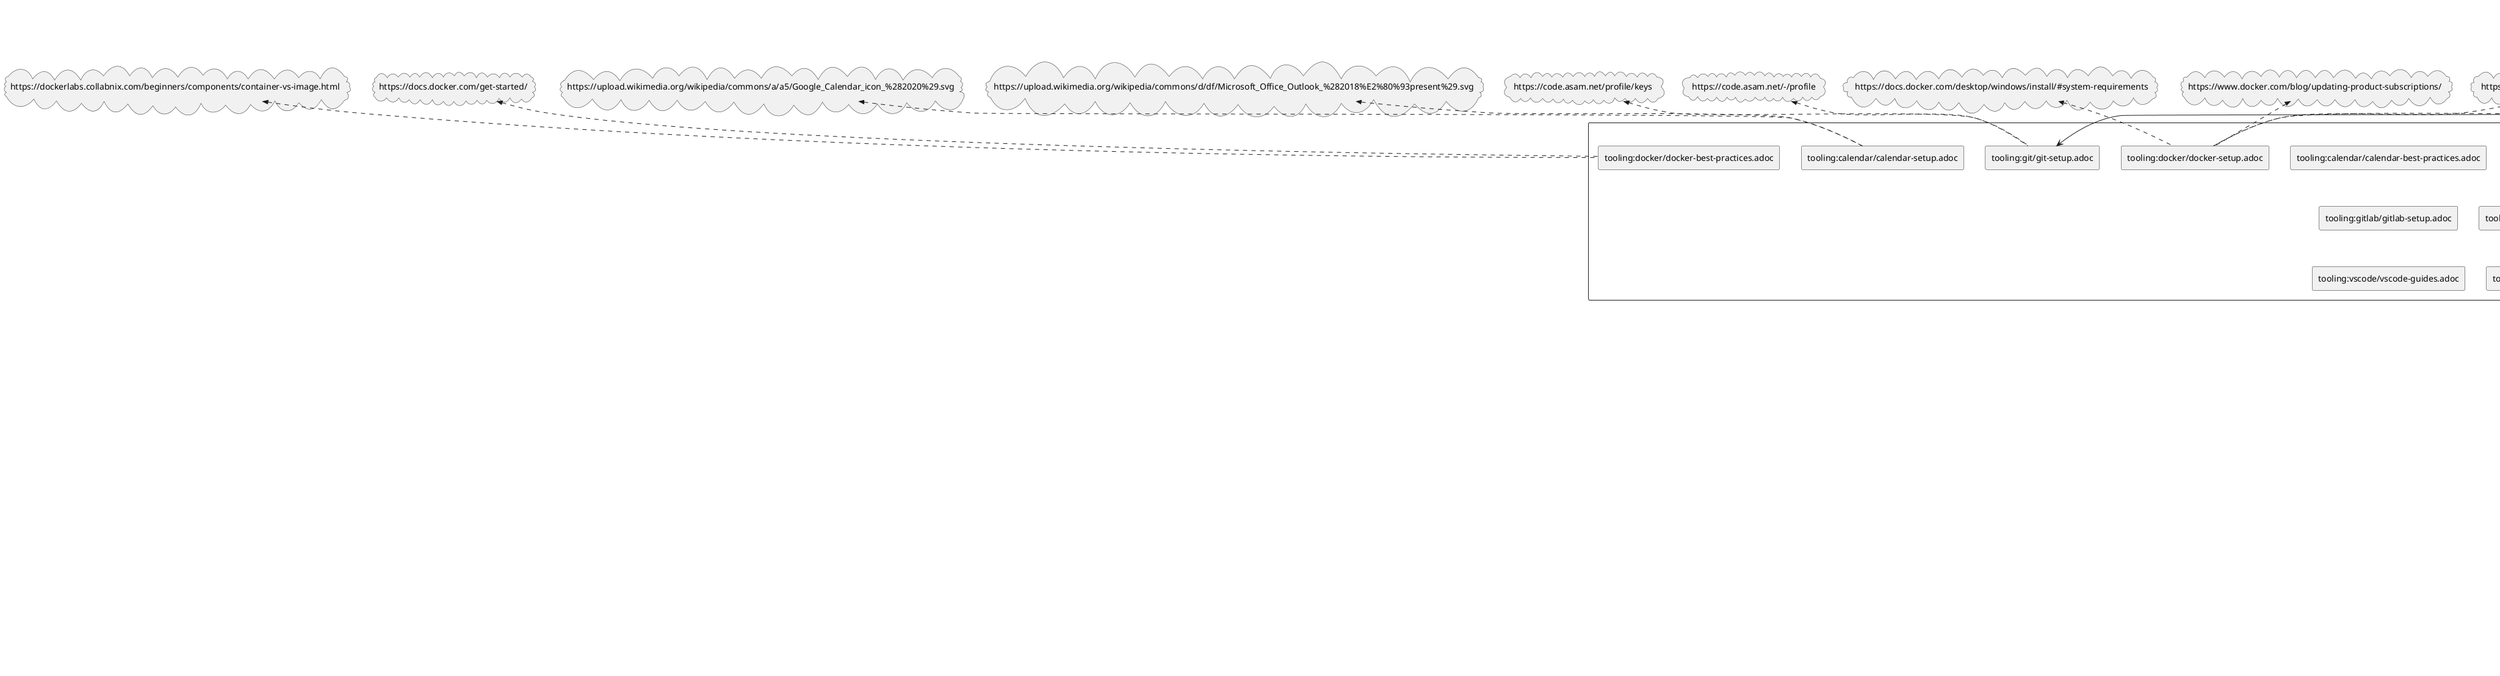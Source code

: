 @startuml
component compendium {
rectangle "compendium:nav.adoc" as f0_1
rectangle "compendium:antora.adoc" as f0_2
rectangle "compendium:compendium.adoc" as f0_3
rectangle "compendium:antora/build-antora-locally.adoc" as f0_4
rectangle "compendium:docker/docker-for-asciidoc.adoc" as f0_5
rectangle "compendium:docker/standard-docker-config.adoc" as f0_6
rectangle "compendium:docker/starting-a-container.adoc" as f0_7
rectangle "compendium:docker/wsl.adoc" as f0_8
rectangle "compendium:git/cloning-repo-tutorial.adoc" as f0_9
rectangle "compendium:git/commit-guidelines.adoc" as f0_10
rectangle "compendium:git/git-actions.adoc" as f0_11
rectangle "compendium:git/git-terminology.adoc" as f0_12
rectangle "compendium:git/maintain-a-repo.adoc" as f0_13
rectangle "compendium:git/merge-conflicts.adoc" as f0_14
rectangle "compendium:git/merge-requests.adoc" as f0_15
rectangle "compendium:git/merge.adoc" as f0_16
rectangle "compendium:git/review-code.adoc" as f0_17
rectangle "compendium:git/submodules.adoc" as f0_18
rectangle "compendium:git/transitioning-to-a-new-workflow.adoc" as f0_19
rectangle "compendium:git/working-with-git.adoc" as f0_20
rectangle "compendium:git/write-a-feature.adoc" as f0_21
rectangle "compendium:git/submodules/submodule-pull.adoc" as f0_22
rectangle "compendium:git/submodules/submodules-add.adoc" as f0_23
rectangle "compendium:git/submodules/submodules-changing-remote.adoc" as f0_24
rectangle "compendium:git/submodules/submodules-switch-version.adoc" as f0_25
rectangle "compendium:gitlab/ASAM-Issue-and-MR-Labels.adoc" as f0_26
rectangle "compendium:gitlab/Branch-Naming-Conventions.adoc" as f0_27
rectangle "compendium:gitlab/Branching.adoc" as f0_28
rectangle "compendium:gitlab/cloning-a-repository.adoc" as f0_29
rectangle "compendium:gitlab/commit-guidelines.adoc" as f0_30
rectangle "compendium:gitlab/Forking.adoc" as f0_31
rectangle "compendium:gitlab/gitlab-ide-guide.adoc" as f0_32
rectangle "compendium:gitlab/gitlab-terminology.adoc" as f0_33
rectangle "compendium:guides/Accessing_Compiled_Artifacts.adoc" as f0_34
rectangle "compendium:guides/Meeting-Guidelines.adoc" as f0_35
rectangle "compendium:guides/Platforms.adoc" as f0_36
rectangle "compendium:guides/ProjectGuidelines.adoc" as f0_37
rectangle "compendium:guides/WhatIsYaml.adoc" as f0_38
rectangle "compendium:guides/Workflow.adoc" as f0_39
rectangle "compendium:guides/WritingGuidelines.adoc" as f0_40
rectangle "compendium:implementers-forum/Feedback-Guide.adoc" as f0_41
rectangle "compendium:implementers-forum/Scenario-Writers-Guide.adoc" as f0_42
rectangle "compendium:open-source/ASAM-DCO.adoc" as f0_43
rectangle "compendium:powershell/cloning-a-repository.adoc" as f0_44
rectangle "compendium:powershell/powershell-basics.adoc" as f0_45
rectangle "compendium:powershell/run-docker.adoc" as f0_46
rectangle "compendium:sharepoint/links.adoc" as f0_47
rectangle "compendium:sharepoint/synchronizing-sharepoint-with-onedrive.adoc" as f0_48
rectangle "compendium:teams/email-notifications.adoc" as f0_49
rectangle "compendium:teams/meetings-in-teams.adoc" as f0_50
rectangle "compendium:teams/obtain-channel-email.adoc" as f0_51
rectangle "compendium:teams/polls-and-surveys.adoc" as f0_52
rectangle "compendium:teams/receive-notifications.adoc" as f0_53
rectangle "compendium:teams/teams-channel-file-structure.adoc" as f0_54
rectangle "compendium:vscode/Adding-Diagrams-To-VSCode.adoc" as f0_55
rectangle "compendium:vscode/cloning-a-repository.adoc" as f0_56
rectangle "compendium:vscode/recommended-vscode-extensions.adoc" as f0_57
rectangle "compendium:vscode/recommended-vscode-settings.adoc" as f0_58
rectangle "compendium:vscode/run-docker.adoc" as f0_59
rectangle "compendium:vscode/vscode-activity-bar.adoc" as f0_60
rectangle "compendium:vscode/vscode-command-palette.adoc" as f0_61
rectangle "compendium:vscode/VSCode-Git-Interaction.adoc" as f0_62
rectangle "compendium:vscode/vscode-install-extension.adoc" as f0_63
rectangle "compendium:vscode/vscode-interface.adoc" as f0_64
rectangle "compendium:writing_guidelines/AsciiDoc-Guide.adoc" as f0_65
rectangle "compendium:writing_guidelines/coding_style_guide.adoc" as f0_66
rectangle "compendium:writing_guidelines/plantuml_documentation_guide.adoc" as f0_67
rectangle "compendium:writing_guidelines/writing_guide.adoc" as f0_68
}
component getting-involved {
rectangle "getting-involved:nav.adoc" as f1_1
rectangle "getting-involved:home.adoc" as f1_2
}
component getting-started {
rectangle "getting-started:nav.adoc" as f2_1
rectangle "getting-started:about-this-guide.adoc" as f2_2
rectangle "getting-started:main.adoc" as f2_3
rectangle "getting-started:new-here.adoc" as f2_4
rectangle "getting-started:quick-setup.adoc" as f2_5
rectangle "getting-started:about_guide/intentions-and-content.adoc" as f2_6
rectangle "getting-started:about_guide/using-this-guide.adoc" as f2_7
rectangle "getting-started:about_guide/working-on-the-guide.adoc" as f2_8
rectangle "getting-started:new_here/asam-contacts.adoc" as f2_9
rectangle "getting-started:new_here/current-projects.adoc" as f2_10
rectangle "getting-started:new_here/how-asam-works.adoc" as f2_11
rectangle "getting-started:new_here/processes-and-workflows-overview.adoc" as f2_12
rectangle "getting-started:new_here/roles-overview.adoc" as f2_13
rectangle "getting-started:new_here/tools-overview.adoc" as f2_14
rectangle "getting-started:quick_setup/docker-standard.adoc" as f2_15
rectangle "getting-started:quick_setup/git-standard.adoc" as f2_16
rectangle "getting-started:quick_setup/microsoft-teams-standard.adoc" as f2_17
rectangle "getting-started:quick_setup/sharepoint-standard.adoc" as f2_18
rectangle "getting-started:quick_setup/vscode-standard.adoc" as f2_19
}
component project-guide {
rectangle "project-guide:nav.adoc" as f3_1
rectangle "project-guide:add-a-page.adoc" as f3_2
rectangle "project-guide:add-a-partial.adoc" as f3_3
rectangle "project-guide:add-new-module.adoc" as f3_4
rectangle "project-guide:attachments.adoc" as f3_5
rectangle "project-guide:content-structure.adoc" as f3_6
rectangle "project-guide:examples.adoc" as f3_7
rectangle "project-guide:home.adoc" as f3_8
rectangle "project-guide:images.adoc" as f3_9
rectangle "project-guide:pages-vs-partials.adoc" as f3_10
rectangle "project-guide:special-macros.adoc" as f3_11
rectangle "project-guide:macros/macro-pages.adoc" as f3_12
rectangle "project-guide:macros/macro-reference.adoc" as f3_13
rectangle "project-guide:macros/macro-related.adoc" as f3_14
}
component role-specific {
rectangle "role-specific:nav.adoc" as f4_1
rectangle "role-specific:ASAM-Project-Roles.adoc" as f4_2
rectangle "role-specific:home.adoc" as f4_3
}
component ROOT {
rectangle "ROOT:1nav.adoc" as f5_1
rectangle "ROOT:nav.adoc" as f5_2
rectangle "ROOT:home.adoc" as f5_3
rectangle "ROOT:linking-test.adoc" as f5_4
}
component standardization {
rectangle "standardization:nav.adoc" as f6_1
rectangle "standardization:asam-development-process.adoc" as f6_2
rectangle "standardization:development-phase.adoc" as f6_3
rectangle "standardization:home.adoc" as f6_4
rectangle "standardization:project-setup.adoc" as f6_5
rectangle "standardization:project-types.adoc" as f6_6
rectangle "standardization:proposal-phase.adoc" as f6_7
rectangle "standardization:release-phase.adoc" as f6_8
rectangle "standardization:review-phase.adoc" as f6_9
}
component tasks {
rectangle "tasks:nav.adoc" as f7_1
}
component tooling {
rectangle "tooling:nav.adoc" as f8_1
rectangle "tooling:calendar.adoc" as f8_2
rectangle "tooling:docker.adoc" as f8_3
rectangle "tooling:drawio.adoc" as f8_4
rectangle "tooling:git.adoc" as f8_5
rectangle "tooling:gitlab.adoc" as f8_6
rectangle "tooling:overview.adoc" as f8_7
rectangle "tooling:teams-and-sharepoint.adoc" as f8_8
rectangle "tooling:vscode.adoc" as f8_9
rectangle "tooling:working-without-software-installation.adoc" as f8_10
rectangle "tooling:calendar/calendar-best-practices.adoc" as f8_11
rectangle "tooling:calendar/calendar-setup.adoc" as f8_12
rectangle "tooling:docker/docker-best-practices.adoc" as f8_13
rectangle "tooling:docker/docker-guides.adoc" as f8_14
rectangle "tooling:docker/docker-setup.adoc" as f8_15
rectangle "tooling:drawio/drawio-setup.adoc" as f8_16
rectangle "tooling:git/git-best-practices.adoc" as f8_17
rectangle "tooling:git/git-guides.adoc" as f8_18
rectangle "tooling:git/git-setup.adoc" as f8_19
rectangle "tooling:gitlab/gitlab-guides.adoc" as f8_20
rectangle "tooling:gitlab/gitlab-setup.adoc" as f8_21
rectangle "tooling:teams_and_sharepoint/teams-and-sharepoint-best-practices.adoc" as f8_22
rectangle "tooling:teams_and_sharepoint/teams-and-sharepoint-guides.adoc" as f8_23
rectangle "tooling:teams_and_sharepoint/teams-and-sharepoint-setup.adoc" as f8_24
rectangle "tooling:vscode/vscode-guides.adoc" as f8_25
rectangle "tooling:vscode/vscode-setup.adoc" as f8_26
}

f8_3 -> f0_5
f2_3 -left-> f2_1
f2_4 -left-> f2_1
f2_2 -left-> f2_1
f2_5 -left-> f2_1
f2_4 -left-> f2_3
f2_2 -> f2_3
f2_5 -left-> f2_3
f3_8 -left-> f3_1
f3_4 -left-> f3_1
f3_3 -left-> f3_2
f3_10 -> f3_2
f6_4 -left-> f6_1
f6_2 -left-> f6_1
f6_7 -left-> f6_1
f6_6 -left-> f6_1
f6_5 -left-> f6_1
f6_3 -left-> f6_1
f6_9 -left-> f6_1
f6_8 -left-> f6_1
f8_7 -left-> f8_1
f8_10 -left-> f8_1
f8_6 -left-> f8_1
f8_2 -left-> f8_1
f8_8 -left-> f8_1
f8_9 -left-> f8_1
f8_5 -left-> f8_1
f8_4 -left-> f8_1
f8_3 -left-> f8_1
f8_6 -left-> f8_5
f8_5 -> f8_6
f8_10 -> f8_7
f8_6 -> f8_9
f8_5 -left-> f8_10
f8_9 -left-> f8_16
f8_9 -left-> f8_19

cloud "https://github.com/Mogztter/antora-lunr"  as u1
cloud "https://code.asam.net/common/style-resources"  as u2
cloud "https://docs.microsoft.com/en-us/windows/wsl/about"  as u3
cloud "https://help.github.com/articles/using-pull-requests/"  as u4
cloud "http://stackoverflow.com/a/17819027"  as u5
cloud "http://tbaggery.com/2008/04/19/a-note-about-git-commit-messages.html"  as u6
cloud "https://help.github.com/articles/about-git-rebase/"  as u7
cloud "https://tortoisegit.org/"  as u8
cloud "https://code.asam.net"  as u9
cloud "https://docs.gitlab.com/ee/user/project/repository/web_editor.html"  as u10
cloud "https://docs.gitlab.com/ee/user/project/web_ide/#open-the-web-ide"  as u11
cloud "https://docs.gitlab.com/ee/user/project/web_ide/"  as u12
cloud "https://github.com/asam-ev"  as u13
cloud "https://code.asam.net/simulation/standard/openscenario-2.0/-/wikis/docs/git/Transitioning-to-a-new-workflow"  as u14
cloud "https://code.asam.net/help/user/project/quick_actions"  as u15
cloud "https://docs.gitlab.com/ee/user/discussions/#starting-a-review"  as u16
cloud "https://code.asam.net/simulation/standard/openscenario-2.0/-/boards/66"  as u17
cloud "https://code.asam.net/simulation/standard/openscenario-2.0/-/issues?label_name%5B%5D=ScenarioDescription"  as u18
cloud "https://code.asam.net/simulation/standard/openscenario-2.0/-/wikis/Contact-Persons-from-OSC2-Development-Project"  as u19
cloud "https://code.asam.net/simulation/standard/openscenario-2.0/-/issues?label_name%5B%5D=GeneralFeedback"  as u20
cloud "https://code.asam.net/simulation/standard/openscenario-2.0/-/issues/245"  as u21
cloud "https://code.asam.net/simulation/standard/openscenario-2.0/-/issues/new?issue%5Bassignee_id%5D=&issue%5Bmilestone_id%5D=#"  as u22
cloud "https://code.asam.net/simulation/standard/openscenario-2.0/-/jobs/artifacts/master/raw/Language/ASAM_OpenSCENARIO_BS-1-6_Language-Reference-Manual_V2-0-0.html?job=draft"  as u23
cloud "https://upload.wikimedia.org/wikipedia/commons/2/2f/PowerShell_5.0_icon.png"  as u24
cloud "https://docs.microsoft.com/en-us/powershell/scripting/overview?view=powershell-7.1"  as u25
cloud "https://asamev.sharepoint.com/sites/asamopensimulationinterface/Freigegebene%20Dokumente/Forms/AllItems.aspx"  as u26
cloud "https://asamev.sharepoint.com/sites/openscenario/Freigegebene%20Dokumente/Forms/AllItems.aspx"  as u27
cloud "https://asamev.sharepoint.com/sites/openscenario2/Freigegebene%20Dokumente/Forms/AllItems.aspx"  as u28
cloud "https://asamev.sharepoint.com/sites/openxontology/Freigegebene%20Dokumente/Forms/AllItems.aspx"  as u29
cloud "https://www.doodle.com"  as u30
cloud "https://support.microsoft.com/en-us/office/manage-notifications-in-teams-1cc31834-5fe5-412b-8edb-43fecc78413d"  as u31
cloud "https://kroki.io/examples.html"  as u32
cloud "https://code.visualstudio.com/docs/editor/versioncontrol#_git-support"  as u33
cloud "https://asciidoc.org/"  as u34
cloud "https://asciidoctor.org/docs/asciidoc-syntax-quick-reference/"  as u35
cloud "https://asciidoctor.org/docs/user-manual/"  as u36
cloud "https://www.url.com"  as u37
cloud "https://asciidoctor.org/docs/user-manual/#tables"  as u38
cloud "https://asciidoctor.org/docs/user-manual/#include-directive"  as u39
cloud "https://www.python.org/dev/peps/pep-0008/"  as u40
cloud "https://docs.asciidoctor.org/asciidoc/latest/directives/include-tagged-regions/"  as u41
cloud "https://code.asam.net/simulation/resources/-/blob/master/asciidoc_tutorial/asciidoc_tutorial.adoc"  as u42
cloud "https://code.asam.net/simulation/standard/openscenario-2.0/-/tree/master/Documentation/etc/templates"  as u43
cloud "https://code.asam.net/simulation/standard/openscenario-2.0/-/blob/master/Documentation/etc/guides/coding_style_guide.adoc"  as u44
cloud "https://code.asam.net/simulation/standard/openscenario-2.0/-/blob/master/Documentation/etc/guides/plantuml_documentation_guide.adoc"  as u45
cloud "https://code.asam.net/simulation/standard/openscenario-2.0/-/wikis/docs/general_guidelines/Workflow"  as u46
cloud "https://cdn.icon-icons.com/icons2/2415/PNG/512/gitlab_original_logo_icon_146503.png"  as u47
cloud "https://upload.wikimedia.org/wikipedia/commons/thumb/3/3f/Git_icon.svg/240px-Git_icon.svg.png"  as u48
cloud "https://upload.wikimedia.org/wikipedia/commons/thumb/9/9a/Visual_Studio_Code_1.35_icon.svg/240px-Visual_Studio_Code_1.35_icon.svg.png"  as u49
cloud "https://dashboard.snapcraft.io/site_media/appmedia/2019/08/android-chrome-512x512.png"  as u50
cloud "https://upload.wikimedia.org/wikipedia/commons/d/df/Microsoft_Office_Outlook_%282018%E2%80%93present%29.svg"  as u51
cloud "https://upload.wikimedia.org/wikipedia/commons/a/a5/Google_Calendar_icon_%282020%29.svg"  as u52
cloud "https://docs.docker.com/get-started/"  as u53
cloud "https://dockerlabs.collabnix.com/beginners/components/container-vs-image.html"  as u54
cloud "https://docs.docker.com/desktop/windows/install/#system-requirements"  as u55
cloud "https://docs.docker.com/desktop/windows/install/"  as u56
cloud "https://docs.docker.com/engine/install/binaries/"  as u57
cloud "https://www.docker.com/blog/updating-product-subscriptions/"  as u58
cloud "https://www.git-tower.com/learn/git/faq/git-squash"  as u59
cloud "https://code.asam.net/-/profile"  as u60
cloud "https://code.asam.net/profile/keys"  as u61

f0_4 .up.>> u1
f0_5 .up.>> u2
f0_8 .up.>> u3
f0_13 .up.>> u4
f0_16 .up.>> u5
f0_18 .up.>> u2
f0_21 .up.>> u6
f0_21 .up.>> u7
f0_21 .up.>> u4
f0_22 .up.>> u8
f0_23 .up.>> u8
f0_23 .up.>> u9
f0_25 .up.>> u8
f0_32 .up.>> u10
f0_32 .up.>> u11
f0_32 .up.>> u12
f0_33 .up.>> u10
f0_33 .up.>> u11
f0_33 .up.>> u12
f0_36 .up.>> u9
f0_36 .up.>> u13
f0_39 .up.>> u14
f0_39 .up.>> u15
f0_39 .up.>> u16
f0_41 .up.>> u17
f0_41 .up.>> u18
f0_41 .up.>> u19
f0_41 .up.>> u20
f0_41 .up.>> u21
f0_42 .up.>> u22
f0_42 .up.>> u23
f0_42 .up.>> u19
f0_45 .up.>> u24
f0_45 .up.>> u25
f0_47 .up.>> u26
f0_47 .up.>> u27
f0_47 .up.>> u28
f0_47 .up.>> u29
f0_52 .up.>> u30
f0_53 .up.>> u31
f0_55 .up.>> u32
f0_62 .up.>> u33
f0_65 .up.>> u34
f0_65 .up.>> u35
f0_65 .up.>> u36
f0_65 .up.>> u37
f0_65 .up.>> u38
f0_65 .up.>> u39
f0_66 .up.>> u40
f0_68 .up.>> u41
f0_68 .up.>> u42
f0_68 .up.>> u43
f0_68 .up.>> u44
f0_68 .up.>> u45
f0_68 .up.>> u46
f4_3 .up.>> u47
f4_3 .up.>> u48
f4_3 .up.>> u49
f4_3 .up.>> u50
f8_12 .up.>> u51
f8_12 .up.>> u52
f8_13 .up.>> u53
f8_13 .up.>> u54
f8_15 .up.>> u55
f8_15 .up.>> u56
f8_15 .up.>> u57
f8_15 .up.>> u58
f8_17 .up.>> u7
f8_17 .up.>> u59
f8_17 .up.>> u6
f8_19 .up.>> u60
f8_19 .up.>> u61
@enduml